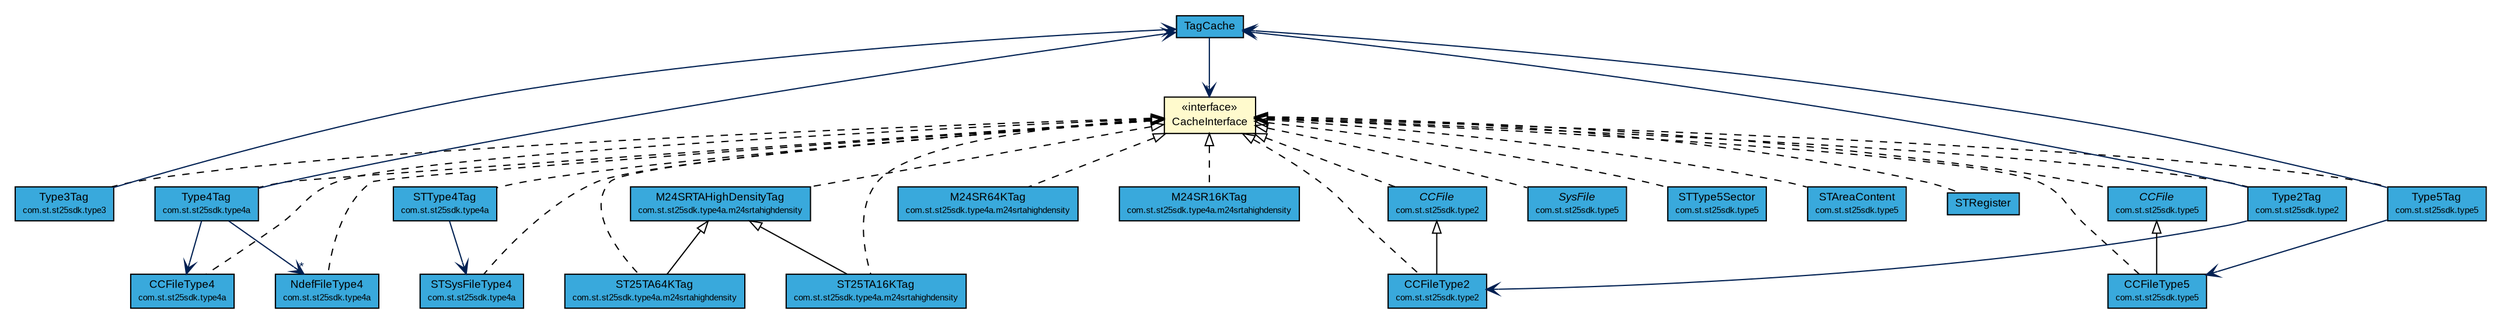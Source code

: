 #!/usr/local/bin/dot
#
# Class diagram 
# Generated by UMLGraph version R5_7_2-3-gee82a7 (http://www.umlgraph.org/)
#

digraph G {
	edge [fontname="arial",fontsize=10,labelfontname="arial",labelfontsize=10];
	node [fontname="arial",fontsize=10,shape=plaintext];
	nodesep=0.25;
	ranksep=0.5;
	// com.st.st25sdk.TagCache
	c7630 [label=<<table title="com.st.st25sdk.TagCache" border="0" cellborder="1" cellspacing="0" cellpadding="2" port="p" bgcolor="#39a9dc" href="./TagCache.html">
		<tr><td><table border="0" cellspacing="0" cellpadding="1">
<tr><td align="center" balign="center"> TagCache </td></tr>
		</table></td></tr>
		</table>>, URL="./TagCache.html", fontname="arial", fontcolor="black", fontsize=9.0];
	// com.st.st25sdk.STRegister
	c7632 [label=<<table title="com.st.st25sdk.STRegister" border="0" cellborder="1" cellspacing="0" cellpadding="2" port="p" bgcolor="#39a9dc" href="./STRegister.html">
		<tr><td><table border="0" cellspacing="0" cellpadding="1">
<tr><td align="center" balign="center"> STRegister </td></tr>
		</table></td></tr>
		</table>>, URL="./STRegister.html", fontname="arial", fontcolor="black", fontsize=9.0];
	// com.st.st25sdk.CacheInterface
	c7657 [label=<<table title="com.st.st25sdk.CacheInterface" border="0" cellborder="1" cellspacing="0" cellpadding="2" port="p" bgcolor="lemonChiffon" href="./CacheInterface.html">
		<tr><td><table border="0" cellspacing="0" cellpadding="1">
<tr><td align="center" balign="center"> &#171;interface&#187; </td></tr>
<tr><td align="center" balign="center"> CacheInterface </td></tr>
		</table></td></tr>
		</table>>, URL="./CacheInterface.html", fontname="arial", fontcolor="black", fontsize=9.0];
	// com.st.st25sdk.type2.Type2Tag
	c7737 [label=<<table title="com.st.st25sdk.type2.Type2Tag" border="0" cellborder="1" cellspacing="0" cellpadding="2" port="p" bgcolor="#39a9dc" href="./type2/Type2Tag.html">
		<tr><td><table border="0" cellspacing="0" cellpadding="1">
<tr><td align="center" balign="center"> Type2Tag </td></tr>
<tr><td align="center" balign="center"><font point-size="7.0"> com.st.st25sdk.type2 </font></td></tr>
		</table></td></tr>
		</table>>, URL="./type2/Type2Tag.html", fontname="arial", fontcolor="black", fontsize=9.0];
	// com.st.st25sdk.type2.CCFileType2
	c7746 [label=<<table title="com.st.st25sdk.type2.CCFileType2" border="0" cellborder="1" cellspacing="0" cellpadding="2" port="p" bgcolor="#39a9dc" href="./type2/CCFileType2.html">
		<tr><td><table border="0" cellspacing="0" cellpadding="1">
<tr><td align="center" balign="center"> CCFileType2 </td></tr>
<tr><td align="center" balign="center"><font point-size="7.0"> com.st.st25sdk.type2 </font></td></tr>
		</table></td></tr>
		</table>>, URL="./type2/CCFileType2.html", fontname="arial", fontcolor="black", fontsize=9.0];
	// com.st.st25sdk.type2.CCFile
	c7747 [label=<<table title="com.st.st25sdk.type2.CCFile" border="0" cellborder="1" cellspacing="0" cellpadding="2" port="p" bgcolor="#39a9dc" href="./type2/CCFile.html">
		<tr><td><table border="0" cellspacing="0" cellpadding="1">
<tr><td align="center" balign="center"><font face="arial italic"> CCFile </font></td></tr>
<tr><td align="center" balign="center"><font point-size="7.0"> com.st.st25sdk.type2 </font></td></tr>
		</table></td></tr>
		</table>>, URL="./type2/CCFile.html", fontname="arial", fontcolor="black", fontsize=9.0];
	// com.st.st25sdk.type3.Type3Tag
	c7748 [label=<<table title="com.st.st25sdk.type3.Type3Tag" border="0" cellborder="1" cellspacing="0" cellpadding="2" port="p" bgcolor="#39a9dc" href="./type3/Type3Tag.html">
		<tr><td><table border="0" cellspacing="0" cellpadding="1">
<tr><td align="center" balign="center"> Type3Tag </td></tr>
<tr><td align="center" balign="center"><font point-size="7.0"> com.st.st25sdk.type3 </font></td></tr>
		</table></td></tr>
		</table>>, URL="./type3/Type3Tag.html", fontname="arial", fontcolor="black", fontsize=9.0];
	// com.st.st25sdk.type4a.Type4Tag
	c7750 [label=<<table title="com.st.st25sdk.type4a.Type4Tag" border="0" cellborder="1" cellspacing="0" cellpadding="2" port="p" bgcolor="#39a9dc" href="./type4a/Type4Tag.html">
		<tr><td><table border="0" cellspacing="0" cellpadding="1">
<tr><td align="center" balign="center"> Type4Tag </td></tr>
<tr><td align="center" balign="center"><font point-size="7.0"> com.st.st25sdk.type4a </font></td></tr>
		</table></td></tr>
		</table>>, URL="./type4a/Type4Tag.html", fontname="arial", fontcolor="black", fontsize=9.0];
	// com.st.st25sdk.type4a.STType4Tag
	c7755 [label=<<table title="com.st.st25sdk.type4a.STType4Tag" border="0" cellborder="1" cellspacing="0" cellpadding="2" port="p" bgcolor="#39a9dc" href="./type4a/STType4Tag.html">
		<tr><td><table border="0" cellspacing="0" cellpadding="1">
<tr><td align="center" balign="center"> STType4Tag </td></tr>
<tr><td align="center" balign="center"><font point-size="7.0"> com.st.st25sdk.type4a </font></td></tr>
		</table></td></tr>
		</table>>, URL="./type4a/STType4Tag.html", fontname="arial", fontcolor="black", fontsize=9.0];
	// com.st.st25sdk.type4a.STSysFileType4
	c7761 [label=<<table title="com.st.st25sdk.type4a.STSysFileType4" border="0" cellborder="1" cellspacing="0" cellpadding="2" port="p" bgcolor="#39a9dc" href="./type4a/STSysFileType4.html">
		<tr><td><table border="0" cellspacing="0" cellpadding="1">
<tr><td align="center" balign="center"> STSysFileType4 </td></tr>
<tr><td align="center" balign="center"><font point-size="7.0"> com.st.st25sdk.type4a </font></td></tr>
		</table></td></tr>
		</table>>, URL="./type4a/STSysFileType4.html", fontname="arial", fontcolor="black", fontsize=9.0];
	// com.st.st25sdk.type4a.NdefFileType4
	c7762 [label=<<table title="com.st.st25sdk.type4a.NdefFileType4" border="0" cellborder="1" cellspacing="0" cellpadding="2" port="p" bgcolor="#39a9dc" href="./type4a/NdefFileType4.html">
		<tr><td><table border="0" cellspacing="0" cellpadding="1">
<tr><td align="center" balign="center"> NdefFileType4 </td></tr>
<tr><td align="center" balign="center"><font point-size="7.0"> com.st.st25sdk.type4a </font></td></tr>
		</table></td></tr>
		</table>>, URL="./type4a/NdefFileType4.html", fontname="arial", fontcolor="black", fontsize=9.0];
	// com.st.st25sdk.type4a.CCFileType4
	c7765 [label=<<table title="com.st.st25sdk.type4a.CCFileType4" border="0" cellborder="1" cellspacing="0" cellpadding="2" port="p" bgcolor="#39a9dc" href="./type4a/CCFileType4.html">
		<tr><td><table border="0" cellspacing="0" cellpadding="1">
<tr><td align="center" balign="center"> CCFileType4 </td></tr>
<tr><td align="center" balign="center"><font point-size="7.0"> com.st.st25sdk.type4a </font></td></tr>
		</table></td></tr>
		</table>>, URL="./type4a/CCFileType4.html", fontname="arial", fontcolor="black", fontsize=9.0];
	// com.st.st25sdk.type4a.m24srtahighdensity.ST25TA64KTag
	c7768 [label=<<table title="com.st.st25sdk.type4a.m24srtahighdensity.ST25TA64KTag" border="0" cellborder="1" cellspacing="0" cellpadding="2" port="p" bgcolor="#39a9dc" href="./type4a/m24srtahighdensity/ST25TA64KTag.html">
		<tr><td><table border="0" cellspacing="0" cellpadding="1">
<tr><td align="center" balign="center"> ST25TA64KTag </td></tr>
<tr><td align="center" balign="center"><font point-size="7.0"> com.st.st25sdk.type4a.m24srtahighdensity </font></td></tr>
		</table></td></tr>
		</table>>, URL="./type4a/m24srtahighdensity/ST25TA64KTag.html", fontname="arial", fontcolor="black", fontsize=9.0];
	// com.st.st25sdk.type4a.m24srtahighdensity.ST25TA16KTag
	c7769 [label=<<table title="com.st.st25sdk.type4a.m24srtahighdensity.ST25TA16KTag" border="0" cellborder="1" cellspacing="0" cellpadding="2" port="p" bgcolor="#39a9dc" href="./type4a/m24srtahighdensity/ST25TA16KTag.html">
		<tr><td><table border="0" cellspacing="0" cellpadding="1">
<tr><td align="center" balign="center"> ST25TA16KTag </td></tr>
<tr><td align="center" balign="center"><font point-size="7.0"> com.st.st25sdk.type4a.m24srtahighdensity </font></td></tr>
		</table></td></tr>
		</table>>, URL="./type4a/m24srtahighdensity/ST25TA16KTag.html", fontname="arial", fontcolor="black", fontsize=9.0];
	// com.st.st25sdk.type4a.m24srtahighdensity.M24SRTAHighDensityTag
	c7770 [label=<<table title="com.st.st25sdk.type4a.m24srtahighdensity.M24SRTAHighDensityTag" border="0" cellborder="1" cellspacing="0" cellpadding="2" port="p" bgcolor="#39a9dc" href="./type4a/m24srtahighdensity/M24SRTAHighDensityTag.html">
		<tr><td><table border="0" cellspacing="0" cellpadding="1">
<tr><td align="center" balign="center"> M24SRTAHighDensityTag </td></tr>
<tr><td align="center" balign="center"><font point-size="7.0"> com.st.st25sdk.type4a.m24srtahighdensity </font></td></tr>
		</table></td></tr>
		</table>>, URL="./type4a/m24srtahighdensity/M24SRTAHighDensityTag.html", fontname="arial", fontcolor="black", fontsize=9.0];
	// com.st.st25sdk.type4a.m24srtahighdensity.M24SR64KTag
	c7772 [label=<<table title="com.st.st25sdk.type4a.m24srtahighdensity.M24SR64KTag" border="0" cellborder="1" cellspacing="0" cellpadding="2" port="p" bgcolor="#39a9dc" href="./type4a/m24srtahighdensity/M24SR64KTag.html">
		<tr><td><table border="0" cellspacing="0" cellpadding="1">
<tr><td align="center" balign="center"> M24SR64KTag </td></tr>
<tr><td align="center" balign="center"><font point-size="7.0"> com.st.st25sdk.type4a.m24srtahighdensity </font></td></tr>
		</table></td></tr>
		</table>>, URL="./type4a/m24srtahighdensity/M24SR64KTag.html", fontname="arial", fontcolor="black", fontsize=9.0];
	// com.st.st25sdk.type4a.m24srtahighdensity.M24SR16KTag
	c7773 [label=<<table title="com.st.st25sdk.type4a.m24srtahighdensity.M24SR16KTag" border="0" cellborder="1" cellspacing="0" cellpadding="2" port="p" bgcolor="#39a9dc" href="./type4a/m24srtahighdensity/M24SR16KTag.html">
		<tr><td><table border="0" cellspacing="0" cellpadding="1">
<tr><td align="center" balign="center"> M24SR16KTag </td></tr>
<tr><td align="center" balign="center"><font point-size="7.0"> com.st.st25sdk.type4a.m24srtahighdensity </font></td></tr>
		</table></td></tr>
		</table>>, URL="./type4a/m24srtahighdensity/M24SR16KTag.html", fontname="arial", fontcolor="black", fontsize=9.0];
	// com.st.st25sdk.type5.Type5Tag
	c7789 [label=<<table title="com.st.st25sdk.type5.Type5Tag" border="0" cellborder="1" cellspacing="0" cellpadding="2" port="p" bgcolor="#39a9dc" href="./type5/Type5Tag.html">
		<tr><td><table border="0" cellspacing="0" cellpadding="1">
<tr><td align="center" balign="center"> Type5Tag </td></tr>
<tr><td align="center" balign="center"><font point-size="7.0"> com.st.st25sdk.type5 </font></td></tr>
		</table></td></tr>
		</table>>, URL="./type5/Type5Tag.html", fontname="arial", fontcolor="black", fontsize=9.0];
	// com.st.st25sdk.type5.SysFile
	c7793 [label=<<table title="com.st.st25sdk.type5.SysFile" border="0" cellborder="1" cellspacing="0" cellpadding="2" port="p" bgcolor="#39a9dc" href="./type5/SysFile.html">
		<tr><td><table border="0" cellspacing="0" cellpadding="1">
<tr><td align="center" balign="center"><font face="arial italic"> SysFile </font></td></tr>
<tr><td align="center" balign="center"><font point-size="7.0"> com.st.st25sdk.type5 </font></td></tr>
		</table></td></tr>
		</table>>, URL="./type5/SysFile.html", fontname="arial", fontcolor="black", fontsize=9.0];
	// com.st.st25sdk.type5.STType5Sector
	c7797 [label=<<table title="com.st.st25sdk.type5.STType5Sector" border="0" cellborder="1" cellspacing="0" cellpadding="2" port="p" bgcolor="#39a9dc" href="./type5/STType5Sector.html">
		<tr><td><table border="0" cellspacing="0" cellpadding="1">
<tr><td align="center" balign="center"> STType5Sector </td></tr>
<tr><td align="center" balign="center"><font point-size="7.0"> com.st.st25sdk.type5 </font></td></tr>
		</table></td></tr>
		</table>>, URL="./type5/STType5Sector.html", fontname="arial", fontcolor="black", fontsize=9.0];
	// com.st.st25sdk.type5.STAreaContent
	c7800 [label=<<table title="com.st.st25sdk.type5.STAreaContent" border="0" cellborder="1" cellspacing="0" cellpadding="2" port="p" bgcolor="#39a9dc" href="./type5/STAreaContent.html">
		<tr><td><table border="0" cellspacing="0" cellpadding="1">
<tr><td align="center" balign="center"> STAreaContent </td></tr>
<tr><td align="center" balign="center"><font point-size="7.0"> com.st.st25sdk.type5 </font></td></tr>
		</table></td></tr>
		</table>>, URL="./type5/STAreaContent.html", fontname="arial", fontcolor="black", fontsize=9.0];
	// com.st.st25sdk.type5.CCFileType5
	c7803 [label=<<table title="com.st.st25sdk.type5.CCFileType5" border="0" cellborder="1" cellspacing="0" cellpadding="2" port="p" bgcolor="#39a9dc" href="./type5/CCFileType5.html">
		<tr><td><table border="0" cellspacing="0" cellpadding="1">
<tr><td align="center" balign="center"> CCFileType5 </td></tr>
<tr><td align="center" balign="center"><font point-size="7.0"> com.st.st25sdk.type5 </font></td></tr>
		</table></td></tr>
		</table>>, URL="./type5/CCFileType5.html", fontname="arial", fontcolor="black", fontsize=9.0];
	// com.st.st25sdk.type5.CCFile
	c7804 [label=<<table title="com.st.st25sdk.type5.CCFile" border="0" cellborder="1" cellspacing="0" cellpadding="2" port="p" bgcolor="#39a9dc" href="./type5/CCFile.html">
		<tr><td><table border="0" cellspacing="0" cellpadding="1">
<tr><td align="center" balign="center"><font face="arial italic"> CCFile </font></td></tr>
<tr><td align="center" balign="center"><font point-size="7.0"> com.st.st25sdk.type5 </font></td></tr>
		</table></td></tr>
		</table>>, URL="./type5/CCFile.html", fontname="arial", fontcolor="black", fontsize=9.0];
	//com.st.st25sdk.STRegister implements com.st.st25sdk.CacheInterface
	c7657:p -> c7632:p [dir=back,arrowtail=empty,style=dashed];
	//com.st.st25sdk.type2.Type2Tag implements com.st.st25sdk.CacheInterface
	c7657:p -> c7737:p [dir=back,arrowtail=empty,style=dashed];
	//com.st.st25sdk.type2.CCFileType2 extends com.st.st25sdk.type2.CCFile
	c7747:p -> c7746:p [dir=back,arrowtail=empty];
	//com.st.st25sdk.type2.CCFileType2 implements com.st.st25sdk.CacheInterface
	c7657:p -> c7746:p [dir=back,arrowtail=empty,style=dashed];
	//com.st.st25sdk.type2.CCFile implements com.st.st25sdk.CacheInterface
	c7657:p -> c7747:p [dir=back,arrowtail=empty,style=dashed];
	//com.st.st25sdk.type3.Type3Tag implements com.st.st25sdk.CacheInterface
	c7657:p -> c7748:p [dir=back,arrowtail=empty,style=dashed];
	//com.st.st25sdk.type4a.Type4Tag implements com.st.st25sdk.CacheInterface
	c7657:p -> c7750:p [dir=back,arrowtail=empty,style=dashed];
	//com.st.st25sdk.type4a.STType4Tag implements com.st.st25sdk.CacheInterface
	c7657:p -> c7755:p [dir=back,arrowtail=empty,style=dashed];
	//com.st.st25sdk.type4a.STSysFileType4 implements com.st.st25sdk.CacheInterface
	c7657:p -> c7761:p [dir=back,arrowtail=empty,style=dashed];
	//com.st.st25sdk.type4a.NdefFileType4 implements com.st.st25sdk.CacheInterface
	c7657:p -> c7762:p [dir=back,arrowtail=empty,style=dashed];
	//com.st.st25sdk.type4a.CCFileType4 implements com.st.st25sdk.CacheInterface
	c7657:p -> c7765:p [dir=back,arrowtail=empty,style=dashed];
	//com.st.st25sdk.type4a.m24srtahighdensity.ST25TA64KTag extends com.st.st25sdk.type4a.m24srtahighdensity.M24SRTAHighDensityTag
	c7770:p -> c7768:p [dir=back,arrowtail=empty];
	//com.st.st25sdk.type4a.m24srtahighdensity.ST25TA64KTag implements com.st.st25sdk.CacheInterface
	c7657:p -> c7768:p [dir=back,arrowtail=empty,style=dashed];
	//com.st.st25sdk.type4a.m24srtahighdensity.ST25TA16KTag extends com.st.st25sdk.type4a.m24srtahighdensity.M24SRTAHighDensityTag
	c7770:p -> c7769:p [dir=back,arrowtail=empty];
	//com.st.st25sdk.type4a.m24srtahighdensity.ST25TA16KTag implements com.st.st25sdk.CacheInterface
	c7657:p -> c7769:p [dir=back,arrowtail=empty,style=dashed];
	//com.st.st25sdk.type4a.m24srtahighdensity.M24SRTAHighDensityTag implements com.st.st25sdk.CacheInterface
	c7657:p -> c7770:p [dir=back,arrowtail=empty,style=dashed];
	//com.st.st25sdk.type4a.m24srtahighdensity.M24SR64KTag implements com.st.st25sdk.CacheInterface
	c7657:p -> c7772:p [dir=back,arrowtail=empty,style=dashed];
	//com.st.st25sdk.type4a.m24srtahighdensity.M24SR16KTag implements com.st.st25sdk.CacheInterface
	c7657:p -> c7773:p [dir=back,arrowtail=empty,style=dashed];
	//com.st.st25sdk.type5.Type5Tag implements com.st.st25sdk.CacheInterface
	c7657:p -> c7789:p [dir=back,arrowtail=empty,style=dashed];
	//com.st.st25sdk.type5.SysFile implements com.st.st25sdk.CacheInterface
	c7657:p -> c7793:p [dir=back,arrowtail=empty,style=dashed];
	//com.st.st25sdk.type5.STType5Sector implements com.st.st25sdk.CacheInterface
	c7657:p -> c7797:p [dir=back,arrowtail=empty,style=dashed];
	//com.st.st25sdk.type5.STAreaContent implements com.st.st25sdk.CacheInterface
	c7657:p -> c7800:p [dir=back,arrowtail=empty,style=dashed];
	//com.st.st25sdk.type5.CCFileType5 extends com.st.st25sdk.type5.CCFile
	c7804:p -> c7803:p [dir=back,arrowtail=empty];
	//com.st.st25sdk.type5.CCFileType5 implements com.st.st25sdk.CacheInterface
	c7657:p -> c7803:p [dir=back,arrowtail=empty,style=dashed];
	//com.st.st25sdk.type5.CCFile implements com.st.st25sdk.CacheInterface
	c7657:p -> c7804:p [dir=back,arrowtail=empty,style=dashed];
	// com.st.st25sdk.TagCache NAVASSOC com.st.st25sdk.CacheInterface
	c7630:p -> c7657:p [taillabel="", label="", headlabel="*", fontname="arial", fontcolor="#002052", fontsize=10.0, color="#002052", arrowhead=open];
	// com.st.st25sdk.type2.Type2Tag NAVASSOC com.st.st25sdk.type2.CCFileType2
	c7737:p -> c7746:p [taillabel="", label="", headlabel="", fontname="arial", fontcolor="#002052", fontsize=10.0, color="#002052", arrowhead=open];
	// com.st.st25sdk.type2.Type2Tag NAVASSOC com.st.st25sdk.TagCache
	c7737:p -> c7630:p [taillabel="", label="", headlabel="", fontname="arial", fontcolor="#002052", fontsize=10.0, color="#002052", arrowhead=open];
	// com.st.st25sdk.type3.Type3Tag NAVASSOC com.st.st25sdk.TagCache
	c7748:p -> c7630:p [taillabel="", label="", headlabel="", fontname="arial", fontcolor="#002052", fontsize=10.0, color="#002052", arrowhead=open];
	// com.st.st25sdk.type4a.Type4Tag NAVASSOC com.st.st25sdk.type4a.CCFileType4
	c7750:p -> c7765:p [taillabel="", label="", headlabel="", fontname="arial", fontcolor="#002052", fontsize=10.0, color="#002052", arrowhead=open];
	// com.st.st25sdk.type4a.Type4Tag NAVASSOC com.st.st25sdk.TagCache
	c7750:p -> c7630:p [taillabel="", label="", headlabel="", fontname="arial", fontcolor="#002052", fontsize=10.0, color="#002052", arrowhead=open];
	// com.st.st25sdk.type4a.Type4Tag NAVASSOC com.st.st25sdk.type4a.NdefFileType4
	c7750:p -> c7762:p [taillabel="", label="", headlabel="*", fontname="arial", fontcolor="#002052", fontsize=10.0, color="#002052", arrowhead=open];
	// com.st.st25sdk.type4a.STType4Tag NAVASSOC com.st.st25sdk.type4a.STSysFileType4
	c7755:p -> c7761:p [taillabel="", label="", headlabel="", fontname="arial", fontcolor="#002052", fontsize=10.0, color="#002052", arrowhead=open];
	// com.st.st25sdk.type5.Type5Tag NAVASSOC com.st.st25sdk.type5.CCFileType5
	c7789:p -> c7803:p [taillabel="", label="", headlabel="", fontname="arial", fontcolor="#002052", fontsize=10.0, color="#002052", arrowhead=open];
	// com.st.st25sdk.type5.Type5Tag NAVASSOC com.st.st25sdk.TagCache
	c7789:p -> c7630:p [taillabel="", label="", headlabel="", fontname="arial", fontcolor="#002052", fontsize=10.0, color="#002052", arrowhead=open];
}

